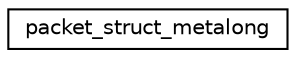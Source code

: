 digraph "Graphical Class Hierarchy"
{
 // INTERACTIVE_SVG=YES
  edge [fontname="Helvetica",fontsize="10",labelfontname="Helvetica",labelfontsize="10"];
  node [fontname="Helvetica",fontsize="10",shape=record];
  rankdir="LR";
  Node0 [label="packet_struct_metalong",height=0.2,width=0.4,color="black", fillcolor="white", style="filled",URL="$structpacket__struct__metalong.html"];
}
